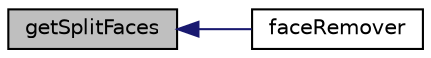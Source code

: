 digraph "getSplitFaces"
{
  bgcolor="transparent";
  edge [fontname="Helvetica",fontsize="10",labelfontname="Helvetica",labelfontsize="10"];
  node [fontname="Helvetica",fontsize="10",shape=record];
  rankdir="LR";
  Node2156 [label="getSplitFaces",height=0.2,width=0.4,color="black", fillcolor="grey75", style="filled", fontcolor="black"];
  Node2156 -> Node2157 [dir="back",color="midnightblue",fontsize="10",style="solid",fontname="Helvetica"];
  Node2157 [label="faceRemover",height=0.2,width=0.4,color="black",URL="$a22265.html#a115637e185196eb4aa709b72f59137cd"];
}
